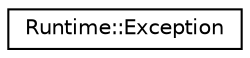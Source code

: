 digraph "Graphical Class Hierarchy"
{
  edge [fontname="Helvetica",fontsize="10",labelfontname="Helvetica",labelfontsize="10"];
  node [fontname="Helvetica",fontsize="10",shape=record];
  rankdir="LR";
  Node0 [label="Runtime::Exception",height=0.2,width=0.4,color="black", fillcolor="white", style="filled",URL="$struct_runtime_1_1_exception.html"];
}
